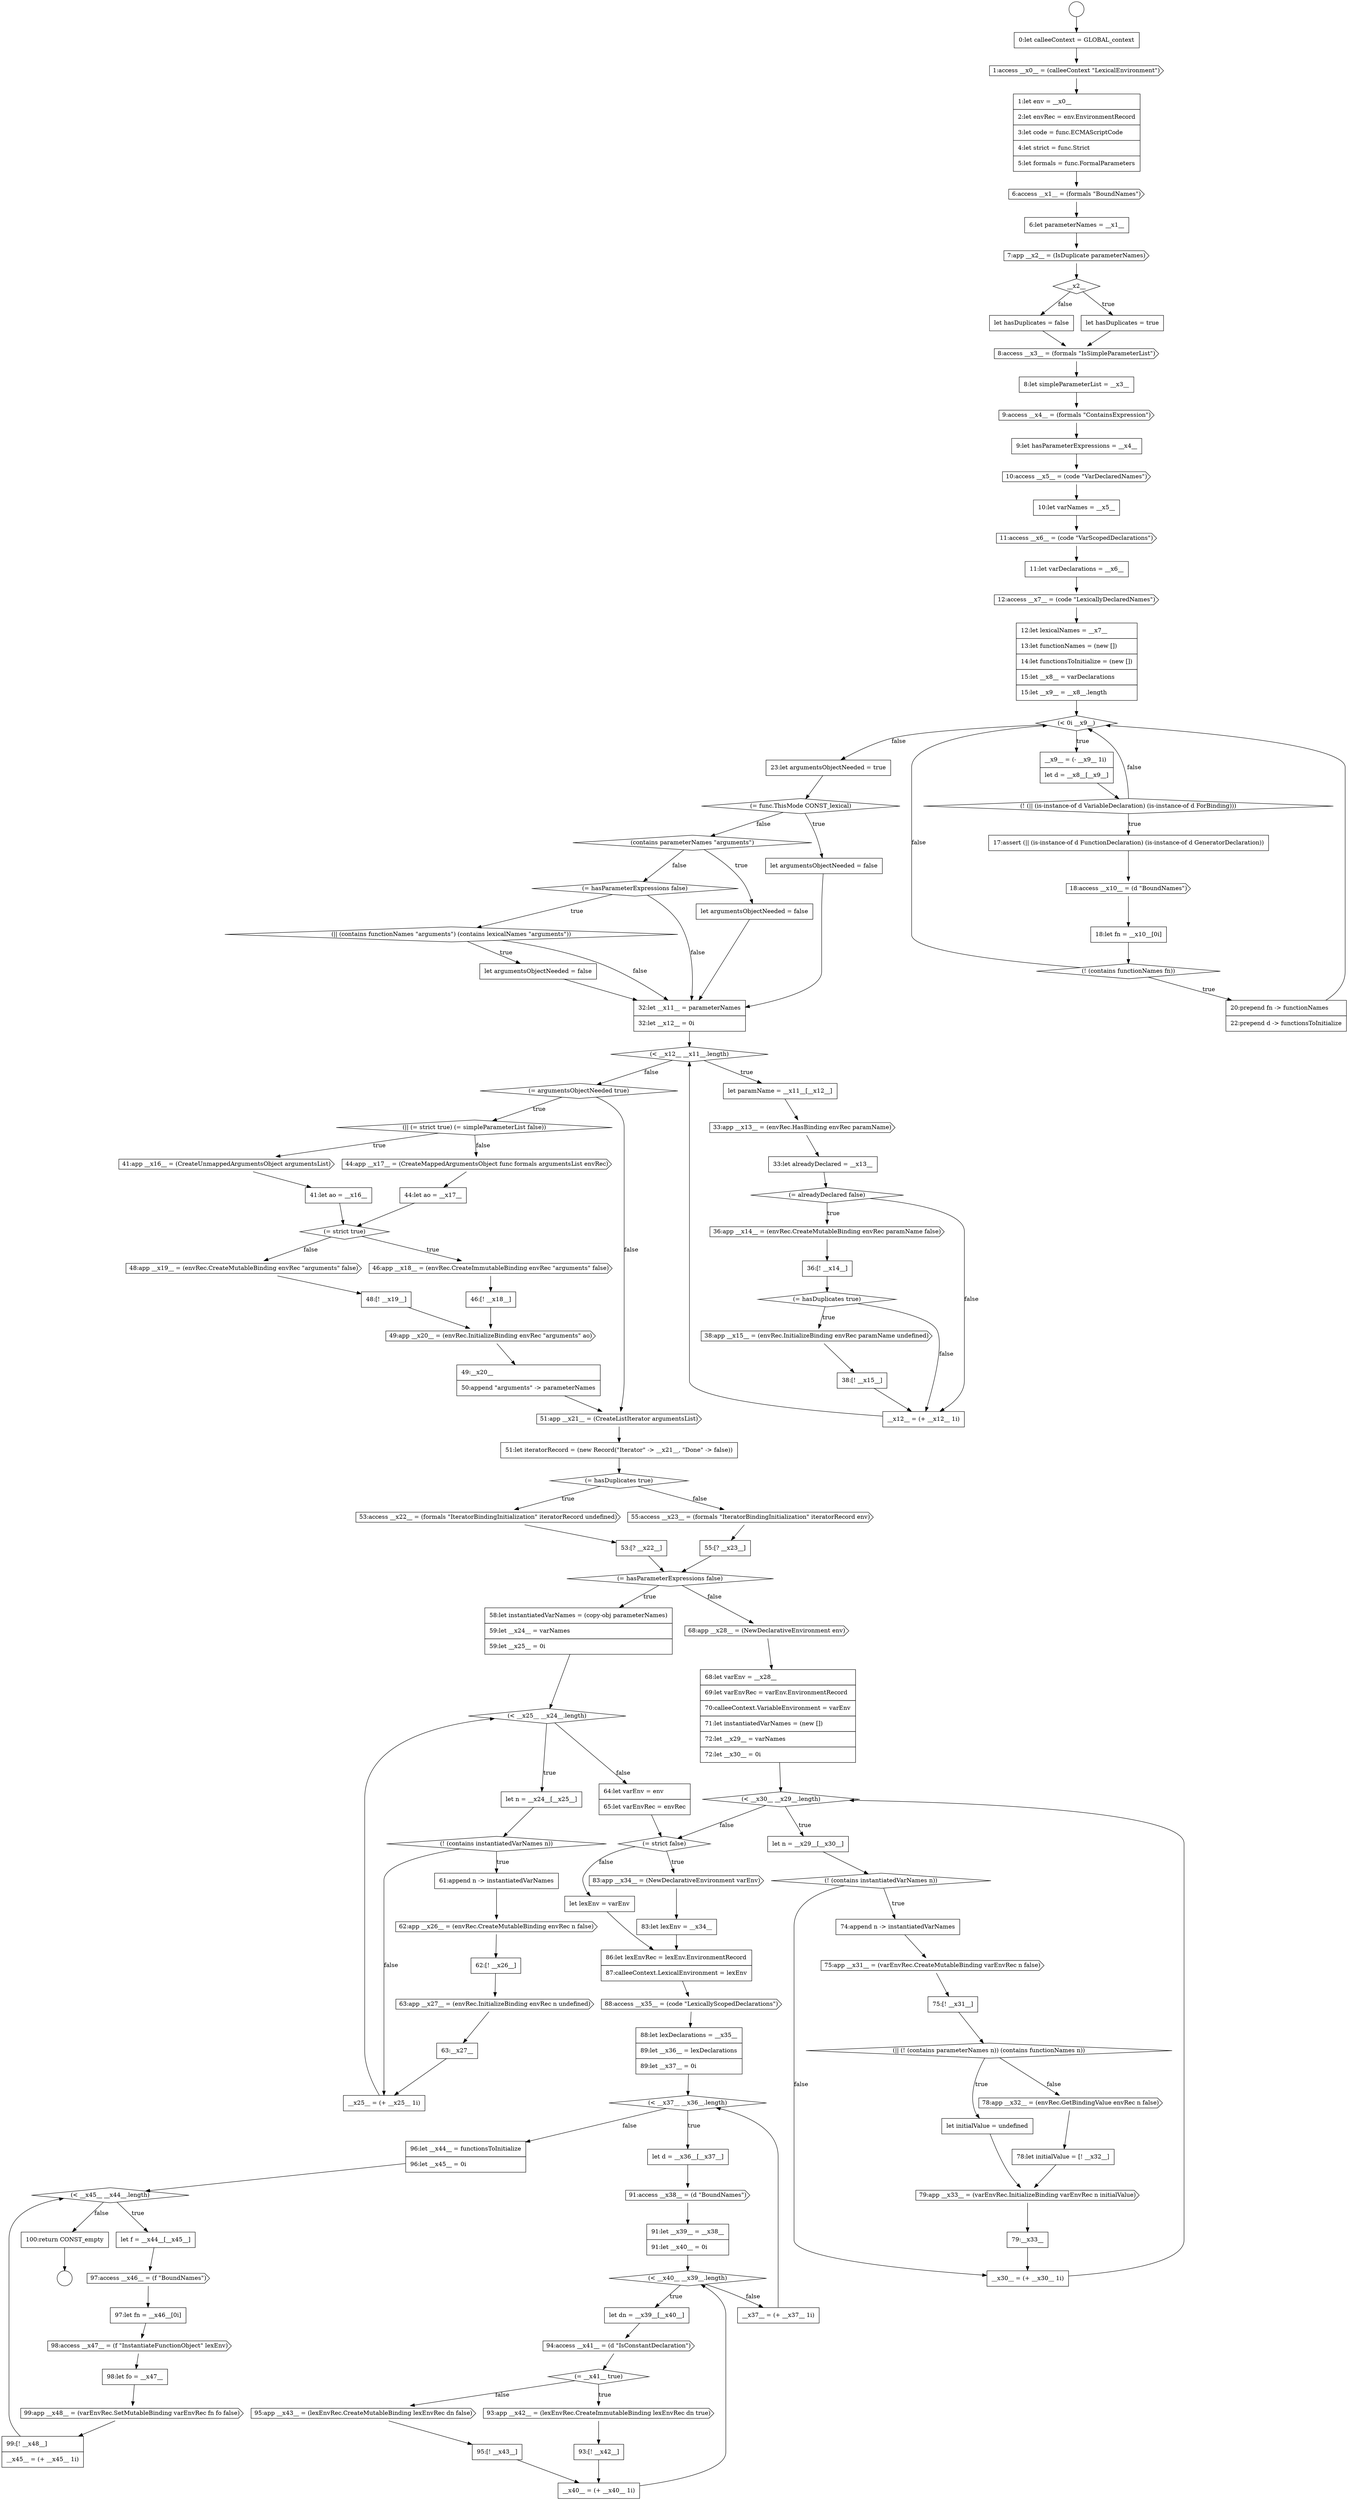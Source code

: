 digraph {
  node69 [shape=diamond, label=<<font color="black">(= hasParameterExpressions false)</font>> color="black" fillcolor="white" style=filled]
  node101 [shape=cds, label=<<font color="black">88:access __x35__ = (code &quot;LexicallyScopedDeclarations&quot;)</font>> color="black" fillcolor="white" style=filled]
  node0 [shape=circle label=" " color="black" fillcolor="white" style=filled]
  node88 [shape=none, margin=0, label=<<font color="black">
    <table border="0" cellborder="1" cellspacing="0" cellpadding="10">
      <tr><td align="left">75:[! __x31__]</td></tr>
    </table>
  </font>> color="black" fillcolor="white" style=filled]
  node115 [shape=none, margin=0, label=<<font color="black">
    <table border="0" cellborder="1" cellspacing="0" cellpadding="10">
      <tr><td align="left">__x40__ = (+ __x40__ 1i)</td></tr>
    </table>
  </font>> color="black" fillcolor="white" style=filled]
  node5 [shape=cds, label=<<font color="black">6:access __x1__ = (formals &quot;BoundNames&quot;)</font>> color="black" fillcolor="white" style=filled]
  node120 [shape=cds, label=<<font color="black">97:access __x46__ = (f &quot;BoundNames&quot;)</font>> color="black" fillcolor="white" style=filled]
  node10 [shape=none, margin=0, label=<<font color="black">
    <table border="0" cellborder="1" cellspacing="0" cellpadding="10">
      <tr><td align="left">let hasDuplicates = false</td></tr>
    </table>
  </font>> color="black" fillcolor="white" style=filled]
  node56 [shape=cds, label=<<font color="black">46:app __x18__ = (envRec.CreateImmutableBinding envRec &quot;arguments&quot; false)</font>> color="black" fillcolor="white" style=filled]
  node42 [shape=diamond, label=<<font color="black">(= alreadyDeclared false)</font>> color="black" fillcolor="white" style=filled]
  node24 [shape=none, margin=0, label=<<font color="black">
    <table border="0" cellborder="1" cellspacing="0" cellpadding="10">
      <tr><td align="left">17:assert (|| (is-instance-of d FunctionDeclaration) (is-instance-of d GeneratorDeclaration))</td></tr>
    </table>
  </font>> color="black" fillcolor="white" style=filled]
  node37 [shape=none, margin=0, label=<<font color="black">
    <table border="0" cellborder="1" cellspacing="0" cellpadding="10">
      <tr><td align="left">32:let __x11__ = parameterNames</td></tr>
      <tr><td align="left">32:let __x12__ = 0i</td></tr>
    </table>
  </font>> color="black" fillcolor="white" style=filled]
  node25 [shape=cds, label=<<font color="black">18:access __x10__ = (d &quot;BoundNames&quot;)</font>> color="black" fillcolor="white" style=filled]
  node52 [shape=none, margin=0, label=<<font color="black">
    <table border="0" cellborder="1" cellspacing="0" cellpadding="10">
      <tr><td align="left">41:let ao = __x16__</td></tr>
    </table>
  </font>> color="black" fillcolor="white" style=filled]
  node14 [shape=none, margin=0, label=<<font color="black">
    <table border="0" cellborder="1" cellspacing="0" cellpadding="10">
      <tr><td align="left">9:let hasParameterExpressions = __x4__</td></tr>
    </table>
  </font>> color="black" fillcolor="white" style=filled]
  node110 [shape=diamond, label=<<font color="black">(= __x41__ true)</font>> color="black" fillcolor="white" style=filled]
  node125 [shape=none, margin=0, label=<<font color="black">
    <table border="0" cellborder="1" cellspacing="0" cellpadding="10">
      <tr><td align="left">99:[! __x48__]</td></tr>
      <tr><td align="left">__x45__ = (+ __x45__ 1i)</td></tr>
    </table>
  </font>> color="black" fillcolor="white" style=filled]
  node20 [shape=none, margin=0, label=<<font color="black">
    <table border="0" cellborder="1" cellspacing="0" cellpadding="10">
      <tr><td align="left">12:let lexicalNames = __x7__</td></tr>
      <tr><td align="left">13:let functionNames = (new [])</td></tr>
      <tr><td align="left">14:let functionsToInitialize = (new [])</td></tr>
      <tr><td align="left">15:let __x8__ = varDeclarations</td></tr>
      <tr><td align="left">15:let __x9__ = __x8__.length</td></tr>
    </table>
  </font>> color="black" fillcolor="white" style=filled]
  node46 [shape=cds, label=<<font color="black">38:app __x15__ = (envRec.InitializeBinding envRec paramName undefined)</font>> color="black" fillcolor="white" style=filled]
  node93 [shape=cds, label=<<font color="black">79:app __x33__ = (varEnvRec.InitializeBinding varEnvRec n initialValue)</font>> color="black" fillcolor="white" style=filled]
  node57 [shape=none, margin=0, label=<<font color="black">
    <table border="0" cellborder="1" cellspacing="0" cellpadding="10">
      <tr><td align="left">46:[! __x18__]</td></tr>
    </table>
  </font>> color="black" fillcolor="white" style=filled]
  node78 [shape=none, margin=0, label=<<font color="black">
    <table border="0" cellborder="1" cellspacing="0" cellpadding="10">
      <tr><td align="left">63:__x27__</td></tr>
    </table>
  </font>> color="black" fillcolor="white" style=filled]
  node29 [shape=none, margin=0, label=<<font color="black">
    <table border="0" cellborder="1" cellspacing="0" cellpadding="10">
      <tr><td align="left">23:let argumentsObjectNeeded = true</td></tr>
    </table>
  </font>> color="black" fillcolor="white" style=filled]
  node106 [shape=none, margin=0, label=<<font color="black">
    <table border="0" cellborder="1" cellspacing="0" cellpadding="10">
      <tr><td align="left">91:let __x39__ = __x38__</td></tr>
      <tr><td align="left">91:let __x40__ = 0i</td></tr>
    </table>
  </font>> color="black" fillcolor="white" style=filled]
  node121 [shape=none, margin=0, label=<<font color="black">
    <table border="0" cellborder="1" cellspacing="0" cellpadding="10">
      <tr><td align="left">97:let fn = __x46__[0i]</td></tr>
    </table>
  </font>> color="black" fillcolor="white" style=filled]
  node84 [shape=none, margin=0, label=<<font color="black">
    <table border="0" cellborder="1" cellspacing="0" cellpadding="10">
      <tr><td align="left">let n = __x29__[__x30__]</td></tr>
    </table>
  </font>> color="black" fillcolor="white" style=filled]
  node61 [shape=none, margin=0, label=<<font color="black">
    <table border="0" cellborder="1" cellspacing="0" cellpadding="10">
      <tr><td align="left">49:__x20__</td></tr>
      <tr><td align="left">50:append &quot;arguments&quot; -&gt; parameterNames</td></tr>
    </table>
  </font>> color="black" fillcolor="white" style=filled]
  node89 [shape=diamond, label=<<font color="black">(|| (! (contains parameterNames n)) (contains functionNames n))</font>> color="black" fillcolor="white" style=filled]
  node116 [shape=none, margin=0, label=<<font color="black">
    <table border="0" cellborder="1" cellspacing="0" cellpadding="10">
      <tr><td align="left">__x37__ = (+ __x37__ 1i)</td></tr>
    </table>
  </font>> color="black" fillcolor="white" style=filled]
  node1 [shape=circle label=" " color="black" fillcolor="white" style=filled]
  node74 [shape=none, margin=0, label=<<font color="black">
    <table border="0" cellborder="1" cellspacing="0" cellpadding="10">
      <tr><td align="left">61:append n -&gt; instantiatedVarNames</td></tr>
    </table>
  </font>> color="black" fillcolor="white" style=filled]
  node6 [shape=none, margin=0, label=<<font color="black">
    <table border="0" cellborder="1" cellspacing="0" cellpadding="10">
      <tr><td align="left">6:let parameterNames = __x1__</td></tr>
    </table>
  </font>> color="black" fillcolor="white" style=filled]
  node85 [shape=diamond, label=<<font color="black">(! (contains instantiatedVarNames n))</font>> color="black" fillcolor="white" style=filled]
  node102 [shape=none, margin=0, label=<<font color="black">
    <table border="0" cellborder="1" cellspacing="0" cellpadding="10">
      <tr><td align="left">88:let lexDeclarations = __x35__</td></tr>
      <tr><td align="left">89:let __x36__ = lexDeclarations</td></tr>
      <tr><td align="left">89:let __x37__ = 0i</td></tr>
    </table>
  </font>> color="black" fillcolor="white" style=filled]
  node60 [shape=cds, label=<<font color="black">49:app __x20__ = (envRec.InitializeBinding envRec &quot;arguments&quot; ao)</font>> color="black" fillcolor="white" style=filled]
  node117 [shape=none, margin=0, label=<<font color="black">
    <table border="0" cellborder="1" cellspacing="0" cellpadding="10">
      <tr><td align="left">96:let __x44__ = functionsToInitialize</td></tr>
      <tr><td align="left">96:let __x45__ = 0i</td></tr>
    </table>
  </font>> color="black" fillcolor="white" style=filled]
  node70 [shape=none, margin=0, label=<<font color="black">
    <table border="0" cellborder="1" cellspacing="0" cellpadding="10">
      <tr><td align="left">58:let instantiatedVarNames = (copy-obj parameterNames)</td></tr>
      <tr><td align="left">59:let __x24__ = varNames</td></tr>
      <tr><td align="left">59:let __x25__ = 0i</td></tr>
    </table>
  </font>> color="black" fillcolor="white" style=filled]
  node21 [shape=diamond, label=<<font color="black">(&lt; 0i __x9__)</font>> color="black" fillcolor="white" style=filled]
  node33 [shape=none, margin=0, label=<<font color="black">
    <table border="0" cellborder="1" cellspacing="0" cellpadding="10">
      <tr><td align="left">let argumentsObjectNeeded = false</td></tr>
    </table>
  </font>> color="black" fillcolor="white" style=filled]
  node28 [shape=none, margin=0, label=<<font color="black">
    <table border="0" cellborder="1" cellspacing="0" cellpadding="10">
      <tr><td align="left">20:prepend fn -&gt; functionNames</td></tr>
      <tr><td align="left">22:prepend d -&gt; functionsToInitialize</td></tr>
    </table>
  </font>> color="black" fillcolor="white" style=filled]
  node38 [shape=diamond, label=<<font color="black">(&lt; __x12__ __x11__.length)</font>> color="black" fillcolor="white" style=filled]
  node92 [shape=none, margin=0, label=<<font color="black">
    <table border="0" cellborder="1" cellspacing="0" cellpadding="10">
      <tr><td align="left">78:let initialValue = [! __x32__]</td></tr>
    </table>
  </font>> color="black" fillcolor="white" style=filled]
  node65 [shape=cds, label=<<font color="black">53:access __x22__ = (formals &quot;IteratorBindingInitialization&quot; iteratorRecord undefined)</font>> color="black" fillcolor="white" style=filled]
  node97 [shape=cds, label=<<font color="black">83:app __x34__ = (NewDeclarativeEnvironment varEnv)</font>> color="black" fillcolor="white" style=filled]
  node9 [shape=none, margin=0, label=<<font color="black">
    <table border="0" cellborder="1" cellspacing="0" cellpadding="10">
      <tr><td align="left">let hasDuplicates = true</td></tr>
    </table>
  </font>> color="black" fillcolor="white" style=filled]
  node53 [shape=cds, label=<<font color="black">44:app __x17__ = (CreateMappedArgumentsObject func formals argumentsList envRec)</font>> color="black" fillcolor="white" style=filled]
  node109 [shape=cds, label=<<font color="black">94:access __x41__ = (d &quot;IsConstantDeclaration&quot;)</font>> color="black" fillcolor="white" style=filled]
  node124 [shape=cds, label=<<font color="black">99:app __x48__ = (varEnvRec.SetMutableBinding varEnvRec fn fo false)</font>> color="black" fillcolor="white" style=filled]
  node77 [shape=cds, label=<<font color="black">63:app __x27__ = (envRec.InitializeBinding envRec n undefined)</font>> color="black" fillcolor="white" style=filled]
  node96 [shape=diamond, label=<<font color="black">(= strict false)</font>> color="black" fillcolor="white" style=filled]
  node13 [shape=cds, label=<<font color="black">9:access __x4__ = (formals &quot;ContainsExpression&quot;)</font>> color="black" fillcolor="white" style=filled]
  node41 [shape=none, margin=0, label=<<font color="black">
    <table border="0" cellborder="1" cellspacing="0" cellpadding="10">
      <tr><td align="left">33:let alreadyDeclared = __x13__</td></tr>
    </table>
  </font>> color="black" fillcolor="white" style=filled]
  node73 [shape=diamond, label=<<font color="black">(! (contains instantiatedVarNames n))</font>> color="black" fillcolor="white" style=filled]
  node105 [shape=cds, label=<<font color="black">91:access __x38__ = (d &quot;BoundNames&quot;)</font>> color="black" fillcolor="white" style=filled]
  node2 [shape=none, margin=0, label=<<font color="black">
    <table border="0" cellborder="1" cellspacing="0" cellpadding="10">
      <tr><td align="left">0:let calleeContext = GLOBAL_context</td></tr>
    </table>
  </font>> color="black" fillcolor="white" style=filled]
  node45 [shape=diamond, label=<<font color="black">(= hasDuplicates true)</font>> color="black" fillcolor="white" style=filled]
  node64 [shape=diamond, label=<<font color="black">(= hasDuplicates true)</font>> color="black" fillcolor="white" style=filled]
  node17 [shape=cds, label=<<font color="black">11:access __x6__ = (code &quot;VarScopedDeclarations&quot;)</font>> color="black" fillcolor="white" style=filled]
  node32 [shape=diamond, label=<<font color="black">(contains parameterNames &quot;arguments&quot;)</font>> color="black" fillcolor="white" style=filled]
  node34 [shape=diamond, label=<<font color="black">(= hasParameterExpressions false)</font>> color="black" fillcolor="white" style=filled]
  node22 [shape=none, margin=0, label=<<font color="black">
    <table border="0" cellborder="1" cellspacing="0" cellpadding="10">
      <tr><td align="left">__x9__ = (- __x9__ 1i)</td></tr>
      <tr><td align="left">let d = __x8__[__x9__]</td></tr>
    </table>
  </font>> color="black" fillcolor="white" style=filled]
  node44 [shape=none, margin=0, label=<<font color="black">
    <table border="0" cellborder="1" cellspacing="0" cellpadding="10">
      <tr><td align="left">36:[! __x14__]</td></tr>
    </table>
  </font>> color="black" fillcolor="white" style=filled]
  node27 [shape=diamond, label=<<font color="black">(! (contains functionNames fn))</font>> color="black" fillcolor="white" style=filled]
  node59 [shape=none, margin=0, label=<<font color="black">
    <table border="0" cellborder="1" cellspacing="0" cellpadding="10">
      <tr><td align="left">48:[! __x19__]</td></tr>
    </table>
  </font>> color="black" fillcolor="white" style=filled]
  node118 [shape=diamond, label=<<font color="black">(&lt; __x45__ __x44__.length)</font>> color="black" fillcolor="white" style=filled]
  node71 [shape=diamond, label=<<font color="black">(&lt; __x25__ __x24__.length)</font>> color="black" fillcolor="white" style=filled]
  node12 [shape=none, margin=0, label=<<font color="black">
    <table border="0" cellborder="1" cellspacing="0" cellpadding="10">
      <tr><td align="left">8:let simpleParameterList = __x3__</td></tr>
    </table>
  </font>> color="black" fillcolor="white" style=filled]
  node54 [shape=none, margin=0, label=<<font color="black">
    <table border="0" cellborder="1" cellspacing="0" cellpadding="10">
      <tr><td align="left">44:let ao = __x17__</td></tr>
    </table>
  </font>> color="black" fillcolor="white" style=filled]
  node49 [shape=diamond, label=<<font color="black">(= argumentsObjectNeeded true)</font>> color="black" fillcolor="white" style=filled]
  node86 [shape=none, margin=0, label=<<font color="black">
    <table border="0" cellborder="1" cellspacing="0" cellpadding="10">
      <tr><td align="left">74:append n -&gt; instantiatedVarNames</td></tr>
    </table>
  </font>> color="black" fillcolor="white" style=filled]
  node113 [shape=cds, label=<<font color="black">95:app __x43__ = (lexEnvRec.CreateMutableBinding lexEnvRec dn false)</font>> color="black" fillcolor="white" style=filled]
  node81 [shape=cds, label=<<font color="black">68:app __x28__ = (NewDeclarativeEnvironment env)</font>> color="black" fillcolor="white" style=filled]
  node76 [shape=none, margin=0, label=<<font color="black">
    <table border="0" cellborder="1" cellspacing="0" cellpadding="10">
      <tr><td align="left">62:[! __x26__]</td></tr>
    </table>
  </font>> color="black" fillcolor="white" style=filled]
  node7 [shape=cds, label=<<font color="black">7:app __x2__ = (IsDuplicate parameterNames)</font>> color="black" fillcolor="white" style=filled]
  node39 [shape=none, margin=0, label=<<font color="black">
    <table border="0" cellborder="1" cellspacing="0" cellpadding="10">
      <tr><td align="left">let paramName = __x11__[__x12__]</td></tr>
    </table>
  </font>> color="black" fillcolor="white" style=filled]
  node98 [shape=none, margin=0, label=<<font color="black">
    <table border="0" cellborder="1" cellspacing="0" cellpadding="10">
      <tr><td align="left">83:let lexEnv = __x34__</td></tr>
    </table>
  </font>> color="black" fillcolor="white" style=filled]
  node103 [shape=diamond, label=<<font color="black">(&lt; __x37__ __x36__.length)</font>> color="black" fillcolor="white" style=filled]
  node91 [shape=cds, label=<<font color="black">78:app __x32__ = (envRec.GetBindingValue envRec n false)</font>> color="black" fillcolor="white" style=filled]
  node66 [shape=none, margin=0, label=<<font color="black">
    <table border="0" cellborder="1" cellspacing="0" cellpadding="10">
      <tr><td align="left">53:[? __x22__]</td></tr>
    </table>
  </font>> color="black" fillcolor="white" style=filled]
  node108 [shape=none, margin=0, label=<<font color="black">
    <table border="0" cellborder="1" cellspacing="0" cellpadding="10">
      <tr><td align="left">let dn = __x39__[__x40__]</td></tr>
    </table>
  </font>> color="black" fillcolor="white" style=filled]
  node3 [shape=cds, label=<<font color="black">1:access __x0__ = (calleeContext &quot;LexicalEnvironment&quot;)</font>> color="black" fillcolor="white" style=filled]
  node80 [shape=none, margin=0, label=<<font color="black">
    <table border="0" cellborder="1" cellspacing="0" cellpadding="10">
      <tr><td align="left">64:let varEnv = env</td></tr>
      <tr><td align="left">65:let varEnvRec = envRec</td></tr>
    </table>
  </font>> color="black" fillcolor="white" style=filled]
  node35 [shape=diamond, label=<<font color="black">(|| (contains functionNames &quot;arguments&quot;) (contains lexicalNames &quot;arguments&quot;))</font>> color="black" fillcolor="white" style=filled]
  node112 [shape=none, margin=0, label=<<font color="black">
    <table border="0" cellborder="1" cellspacing="0" cellpadding="10">
      <tr><td align="left">93:[! __x42__]</td></tr>
    </table>
  </font>> color="black" fillcolor="white" style=filled]
  node123 [shape=none, margin=0, label=<<font color="black">
    <table border="0" cellborder="1" cellspacing="0" cellpadding="10">
      <tr><td align="left">98:let fo = __x47__</td></tr>
    </table>
  </font>> color="black" fillcolor="white" style=filled]
  node48 [shape=none, margin=0, label=<<font color="black">
    <table border="0" cellborder="1" cellspacing="0" cellpadding="10">
      <tr><td align="left">__x12__ = (+ __x12__ 1i)</td></tr>
    </table>
  </font>> color="black" fillcolor="white" style=filled]
  node63 [shape=none, margin=0, label=<<font color="black">
    <table border="0" cellborder="1" cellspacing="0" cellpadding="10">
      <tr><td align="left">51:let iteratorRecord = (new Record(&quot;Iterator&quot; -&gt; __x21__, &quot;Done&quot; -&gt; false))</td></tr>
    </table>
  </font>> color="black" fillcolor="white" style=filled]
  node18 [shape=none, margin=0, label=<<font color="black">
    <table border="0" cellborder="1" cellspacing="0" cellpadding="10">
      <tr><td align="left">11:let varDeclarations = __x6__</td></tr>
    </table>
  </font>> color="black" fillcolor="white" style=filled]
  node95 [shape=none, margin=0, label=<<font color="black">
    <table border="0" cellborder="1" cellspacing="0" cellpadding="10">
      <tr><td align="left">__x30__ = (+ __x30__ 1i)</td></tr>
    </table>
  </font>> color="black" fillcolor="white" style=filled]
  node50 [shape=diamond, label=<<font color="black">(|| (= strict true) (= simpleParameterList false))</font>> color="black" fillcolor="white" style=filled]
  node67 [shape=cds, label=<<font color="black">55:access __x23__ = (formals &quot;IteratorBindingInitialization&quot; iteratorRecord env)</font>> color="black" fillcolor="white" style=filled]
  node16 [shape=none, margin=0, label=<<font color="black">
    <table border="0" cellborder="1" cellspacing="0" cellpadding="10">
      <tr><td align="left">10:let varNames = __x5__</td></tr>
    </table>
  </font>> color="black" fillcolor="white" style=filled]
  node31 [shape=none, margin=0, label=<<font color="black">
    <table border="0" cellborder="1" cellspacing="0" cellpadding="10">
      <tr><td align="left">let argumentsObjectNeeded = false</td></tr>
    </table>
  </font>> color="black" fillcolor="white" style=filled]
  node11 [shape=cds, label=<<font color="black">8:access __x3__ = (formals &quot;IsSimpleParameterList&quot;)</font>> color="black" fillcolor="white" style=filled]
  node72 [shape=none, margin=0, label=<<font color="black">
    <table border="0" cellborder="1" cellspacing="0" cellpadding="10">
      <tr><td align="left">let n = __x24__[__x25__]</td></tr>
    </table>
  </font>> color="black" fillcolor="white" style=filled]
  node43 [shape=cds, label=<<font color="black">36:app __x14__ = (envRec.CreateMutableBinding envRec paramName false)</font>> color="black" fillcolor="white" style=filled]
  node99 [shape=none, margin=0, label=<<font color="black">
    <table border="0" cellborder="1" cellspacing="0" cellpadding="10">
      <tr><td align="left">let lexEnv = varEnv</td></tr>
    </table>
  </font>> color="black" fillcolor="white" style=filled]
  node87 [shape=cds, label=<<font color="black">75:app __x31__ = (varEnvRec.CreateMutableBinding varEnvRec n false)</font>> color="black" fillcolor="white" style=filled]
  node104 [shape=none, margin=0, label=<<font color="black">
    <table border="0" cellborder="1" cellspacing="0" cellpadding="10">
      <tr><td align="left">let d = __x36__[__x37__]</td></tr>
    </table>
  </font>> color="black" fillcolor="white" style=filled]
  node40 [shape=cds, label=<<font color="black">33:app __x13__ = (envRec.HasBinding envRec paramName)</font>> color="black" fillcolor="white" style=filled]
  node26 [shape=none, margin=0, label=<<font color="black">
    <table border="0" cellborder="1" cellspacing="0" cellpadding="10">
      <tr><td align="left">18:let fn = __x10__[0i]</td></tr>
    </table>
  </font>> color="black" fillcolor="white" style=filled]
  node23 [shape=diamond, label=<<font color="black">(! (|| (is-instance-of d VariableDeclaration) (is-instance-of d ForBinding)))</font>> color="black" fillcolor="white" style=filled]
  node55 [shape=diamond, label=<<font color="black">(= strict true)</font>> color="black" fillcolor="white" style=filled]
  node114 [shape=none, margin=0, label=<<font color="black">
    <table border="0" cellborder="1" cellspacing="0" cellpadding="10">
      <tr><td align="left">95:[! __x43__]</td></tr>
    </table>
  </font>> color="black" fillcolor="white" style=filled]
  node8 [shape=diamond, label=<<font color="black">__x2__</font>> color="black" fillcolor="white" style=filled]
  node75 [shape=cds, label=<<font color="black">62:app __x26__ = (envRec.CreateMutableBinding envRec n false)</font>> color="black" fillcolor="white" style=filled]
  node82 [shape=none, margin=0, label=<<font color="black">
    <table border="0" cellborder="1" cellspacing="0" cellpadding="10">
      <tr><td align="left">68:let varEnv = __x28__</td></tr>
      <tr><td align="left">69:let varEnvRec = varEnv.EnvironmentRecord</td></tr>
      <tr><td align="left">70:calleeContext.VariableEnvironment = varEnv</td></tr>
      <tr><td align="left">71:let instantiatedVarNames = (new [])</td></tr>
      <tr><td align="left">72:let __x29__ = varNames</td></tr>
      <tr><td align="left">72:let __x30__ = 0i</td></tr>
    </table>
  </font>> color="black" fillcolor="white" style=filled]
  node119 [shape=none, margin=0, label=<<font color="black">
    <table border="0" cellborder="1" cellspacing="0" cellpadding="10">
      <tr><td align="left">let f = __x44__[__x45__]</td></tr>
    </table>
  </font>> color="black" fillcolor="white" style=filled]
  node58 [shape=cds, label=<<font color="black">48:app __x19__ = (envRec.CreateMutableBinding envRec &quot;arguments&quot; false)</font>> color="black" fillcolor="white" style=filled]
  node36 [shape=none, margin=0, label=<<font color="black">
    <table border="0" cellborder="1" cellspacing="0" cellpadding="10">
      <tr><td align="left">let argumentsObjectNeeded = false</td></tr>
    </table>
  </font>> color="black" fillcolor="white" style=filled]
  node30 [shape=diamond, label=<<font color="black">(= func.ThisMode CONST_lexical)</font>> color="black" fillcolor="white" style=filled]
  node51 [shape=cds, label=<<font color="black">41:app __x16__ = (CreateUnmappedArgumentsObject argumentsList)</font>> color="black" fillcolor="white" style=filled]
  node19 [shape=cds, label=<<font color="black">12:access __x7__ = (code &quot;LexicallyDeclaredNames&quot;)</font>> color="black" fillcolor="white" style=filled]
  node107 [shape=diamond, label=<<font color="black">(&lt; __x40__ __x39__.length)</font>> color="black" fillcolor="white" style=filled]
  node4 [shape=none, margin=0, label=<<font color="black">
    <table border="0" cellborder="1" cellspacing="0" cellpadding="10">
      <tr><td align="left">1:let env = __x0__</td></tr>
      <tr><td align="left">2:let envRec = env.EnvironmentRecord</td></tr>
      <tr><td align="left">3:let code = func.ECMAScriptCode</td></tr>
      <tr><td align="left">4:let strict = func.Strict</td></tr>
      <tr><td align="left">5:let formals = func.FormalParameters</td></tr>
    </table>
  </font>> color="black" fillcolor="white" style=filled]
  node126 [shape=none, margin=0, label=<<font color="black">
    <table border="0" cellborder="1" cellspacing="0" cellpadding="10">
      <tr><td align="left">100:return CONST_empty</td></tr>
    </table>
  </font>> color="black" fillcolor="white" style=filled]
  node79 [shape=none, margin=0, label=<<font color="black">
    <table border="0" cellborder="1" cellspacing="0" cellpadding="10">
      <tr><td align="left">__x25__ = (+ __x25__ 1i)</td></tr>
    </table>
  </font>> color="black" fillcolor="white" style=filled]
  node94 [shape=none, margin=0, label=<<font color="black">
    <table border="0" cellborder="1" cellspacing="0" cellpadding="10">
      <tr><td align="left">79:__x33__</td></tr>
    </table>
  </font>> color="black" fillcolor="white" style=filled]
  node47 [shape=none, margin=0, label=<<font color="black">
    <table border="0" cellborder="1" cellspacing="0" cellpadding="10">
      <tr><td align="left">38:[! __x15__]</td></tr>
    </table>
  </font>> color="black" fillcolor="white" style=filled]
  node15 [shape=cds, label=<<font color="black">10:access __x5__ = (code &quot;VarDeclaredNames&quot;)</font>> color="black" fillcolor="white" style=filled]
  node68 [shape=none, margin=0, label=<<font color="black">
    <table border="0" cellborder="1" cellspacing="0" cellpadding="10">
      <tr><td align="left">55:[? __x23__]</td></tr>
    </table>
  </font>> color="black" fillcolor="white" style=filled]
  node62 [shape=cds, label=<<font color="black">51:app __x21__ = (CreateListIterator argumentsList)</font>> color="black" fillcolor="white" style=filled]
  node122 [shape=cds, label=<<font color="black">98:access __x47__ = (f &quot;InstantiateFunctionObject&quot; lexEnv)</font>> color="black" fillcolor="white" style=filled]
  node83 [shape=diamond, label=<<font color="black">(&lt; __x30__ __x29__.length)</font>> color="black" fillcolor="white" style=filled]
  node100 [shape=none, margin=0, label=<<font color="black">
    <table border="0" cellborder="1" cellspacing="0" cellpadding="10">
      <tr><td align="left">86:let lexEnvRec = lexEnv.EnvironmentRecord</td></tr>
      <tr><td align="left">87:calleeContext.LexicalEnvironment = lexEnv</td></tr>
    </table>
  </font>> color="black" fillcolor="white" style=filled]
  node90 [shape=none, margin=0, label=<<font color="black">
    <table border="0" cellborder="1" cellspacing="0" cellpadding="10">
      <tr><td align="left">let initialValue = undefined</td></tr>
    </table>
  </font>> color="black" fillcolor="white" style=filled]
  node111 [shape=cds, label=<<font color="black">93:app __x42__ = (lexEnvRec.CreateImmutableBinding lexEnvRec dn true)</font>> color="black" fillcolor="white" style=filled]
  node108 -> node109 [ color="black"]
  node5 -> node6 [ color="black"]
  node53 -> node54 [ color="black"]
  node3 -> node4 [ color="black"]
  node85 -> node86 [label=<<font color="black">true</font>> color="black"]
  node85 -> node95 [label=<<font color="black">false</font>> color="black"]
  node63 -> node64 [ color="black"]
  node61 -> node62 [ color="black"]
  node55 -> node56 [label=<<font color="black">true</font>> color="black"]
  node55 -> node58 [label=<<font color="black">false</font>> color="black"]
  node29 -> node30 [ color="black"]
  node7 -> node8 [ color="black"]
  node54 -> node55 [ color="black"]
  node123 -> node124 [ color="black"]
  node28 -> node21 [ color="black"]
  node18 -> node19 [ color="black"]
  node39 -> node40 [ color="black"]
  node48 -> node38 [ color="black"]
  node52 -> node55 [ color="black"]
  node67 -> node68 [ color="black"]
  node125 -> node118 [ color="black"]
  node124 -> node125 [ color="black"]
  node83 -> node84 [label=<<font color="black">true</font>> color="black"]
  node83 -> node96 [label=<<font color="black">false</font>> color="black"]
  node90 -> node93 [ color="black"]
  node27 -> node28 [label=<<font color="black">true</font>> color="black"]
  node27 -> node21 [label=<<font color="black">false</font>> color="black"]
  node2 -> node3 [ color="black"]
  node15 -> node16 [ color="black"]
  node62 -> node63 [ color="black"]
  node119 -> node120 [ color="black"]
  node89 -> node90 [label=<<font color="black">true</font>> color="black"]
  node89 -> node91 [label=<<font color="black">false</font>> color="black"]
  node80 -> node96 [ color="black"]
  node11 -> node12 [ color="black"]
  node109 -> node110 [ color="black"]
  node104 -> node105 [ color="black"]
  node35 -> node36 [label=<<font color="black">true</font>> color="black"]
  node35 -> node37 [label=<<font color="black">false</font>> color="black"]
  node19 -> node20 [ color="black"]
  node45 -> node46 [label=<<font color="black">true</font>> color="black"]
  node45 -> node48 [label=<<font color="black">false</font>> color="black"]
  node13 -> node14 [ color="black"]
  node122 -> node123 [ color="black"]
  node71 -> node72 [label=<<font color="black">true</font>> color="black"]
  node71 -> node80 [label=<<font color="black">false</font>> color="black"]
  node93 -> node94 [ color="black"]
  node126 -> node1 [ color="black"]
  node103 -> node104 [label=<<font color="black">true</font>> color="black"]
  node103 -> node117 [label=<<font color="black">false</font>> color="black"]
  node12 -> node13 [ color="black"]
  node107 -> node108 [label=<<font color="black">true</font>> color="black"]
  node107 -> node116 [label=<<font color="black">false</font>> color="black"]
  node23 -> node24 [label=<<font color="black">true</font>> color="black"]
  node23 -> node21 [label=<<font color="black">false</font>> color="black"]
  node101 -> node102 [ color="black"]
  node0 -> node2 [ color="black"]
  node117 -> node118 [ color="black"]
  node75 -> node76 [ color="black"]
  node38 -> node39 [label=<<font color="black">true</font>> color="black"]
  node38 -> node49 [label=<<font color="black">false</font>> color="black"]
  node99 -> node100 [ color="black"]
  node36 -> node37 [ color="black"]
  node84 -> node85 [ color="black"]
  node22 -> node23 [ color="black"]
  node70 -> node71 [ color="black"]
  node6 -> node7 [ color="black"]
  node76 -> node77 [ color="black"]
  node87 -> node88 [ color="black"]
  node43 -> node44 [ color="black"]
  node42 -> node43 [label=<<font color="black">true</font>> color="black"]
  node42 -> node48 [label=<<font color="black">false</font>> color="black"]
  node44 -> node45 [ color="black"]
  node37 -> node38 [ color="black"]
  node68 -> node69 [ color="black"]
  node110 -> node111 [label=<<font color="black">true</font>> color="black"]
  node110 -> node113 [label=<<font color="black">false</font>> color="black"]
  node120 -> node121 [ color="black"]
  node14 -> node15 [ color="black"]
  node40 -> node41 [ color="black"]
  node21 -> node22 [label=<<font color="black">true</font>> color="black"]
  node21 -> node29 [label=<<font color="black">false</font>> color="black"]
  node32 -> node33 [label=<<font color="black">true</font>> color="black"]
  node32 -> node34 [label=<<font color="black">false</font>> color="black"]
  node86 -> node87 [ color="black"]
  node30 -> node31 [label=<<font color="black">true</font>> color="black"]
  node30 -> node32 [label=<<font color="black">false</font>> color="black"]
  node77 -> node78 [ color="black"]
  node98 -> node100 [ color="black"]
  node26 -> node27 [ color="black"]
  node94 -> node95 [ color="black"]
  node72 -> node73 [ color="black"]
  node78 -> node79 [ color="black"]
  node102 -> node103 [ color="black"]
  node10 -> node11 [ color="black"]
  node95 -> node83 [ color="black"]
  node88 -> node89 [ color="black"]
  node47 -> node48 [ color="black"]
  node91 -> node92 [ color="black"]
  node105 -> node106 [ color="black"]
  node4 -> node5 [ color="black"]
  node51 -> node52 [ color="black"]
  node116 -> node103 [ color="black"]
  node114 -> node115 [ color="black"]
  node111 -> node112 [ color="black"]
  node25 -> node26 [ color="black"]
  node115 -> node107 [ color="black"]
  node118 -> node119 [label=<<font color="black">true</font>> color="black"]
  node118 -> node126 [label=<<font color="black">false</font>> color="black"]
  node59 -> node60 [ color="black"]
  node49 -> node50 [label=<<font color="black">true</font>> color="black"]
  node49 -> node62 [label=<<font color="black">false</font>> color="black"]
  node97 -> node98 [ color="black"]
  node20 -> node21 [ color="black"]
  node79 -> node71 [ color="black"]
  node56 -> node57 [ color="black"]
  node64 -> node65 [label=<<font color="black">true</font>> color="black"]
  node64 -> node67 [label=<<font color="black">false</font>> color="black"]
  node113 -> node114 [ color="black"]
  node60 -> node61 [ color="black"]
  node24 -> node25 [ color="black"]
  node112 -> node115 [ color="black"]
  node31 -> node37 [ color="black"]
  node92 -> node93 [ color="black"]
  node82 -> node83 [ color="black"]
  node50 -> node51 [label=<<font color="black">true</font>> color="black"]
  node50 -> node53 [label=<<font color="black">false</font>> color="black"]
  node73 -> node74 [label=<<font color="black">true</font>> color="black"]
  node73 -> node79 [label=<<font color="black">false</font>> color="black"]
  node66 -> node69 [ color="black"]
  node16 -> node17 [ color="black"]
  node46 -> node47 [ color="black"]
  node58 -> node59 [ color="black"]
  node65 -> node66 [ color="black"]
  node100 -> node101 [ color="black"]
  node121 -> node122 [ color="black"]
  node9 -> node11 [ color="black"]
  node57 -> node60 [ color="black"]
  node8 -> node9 [label=<<font color="black">true</font>> color="black"]
  node8 -> node10 [label=<<font color="black">false</font>> color="black"]
  node81 -> node82 [ color="black"]
  node69 -> node70 [label=<<font color="black">true</font>> color="black"]
  node69 -> node81 [label=<<font color="black">false</font>> color="black"]
  node74 -> node75 [ color="black"]
  node106 -> node107 [ color="black"]
  node33 -> node37 [ color="black"]
  node17 -> node18 [ color="black"]
  node41 -> node42 [ color="black"]
  node34 -> node35 [label=<<font color="black">true</font>> color="black"]
  node34 -> node37 [label=<<font color="black">false</font>> color="black"]
  node96 -> node97 [label=<<font color="black">true</font>> color="black"]
  node96 -> node99 [label=<<font color="black">false</font>> color="black"]
}
